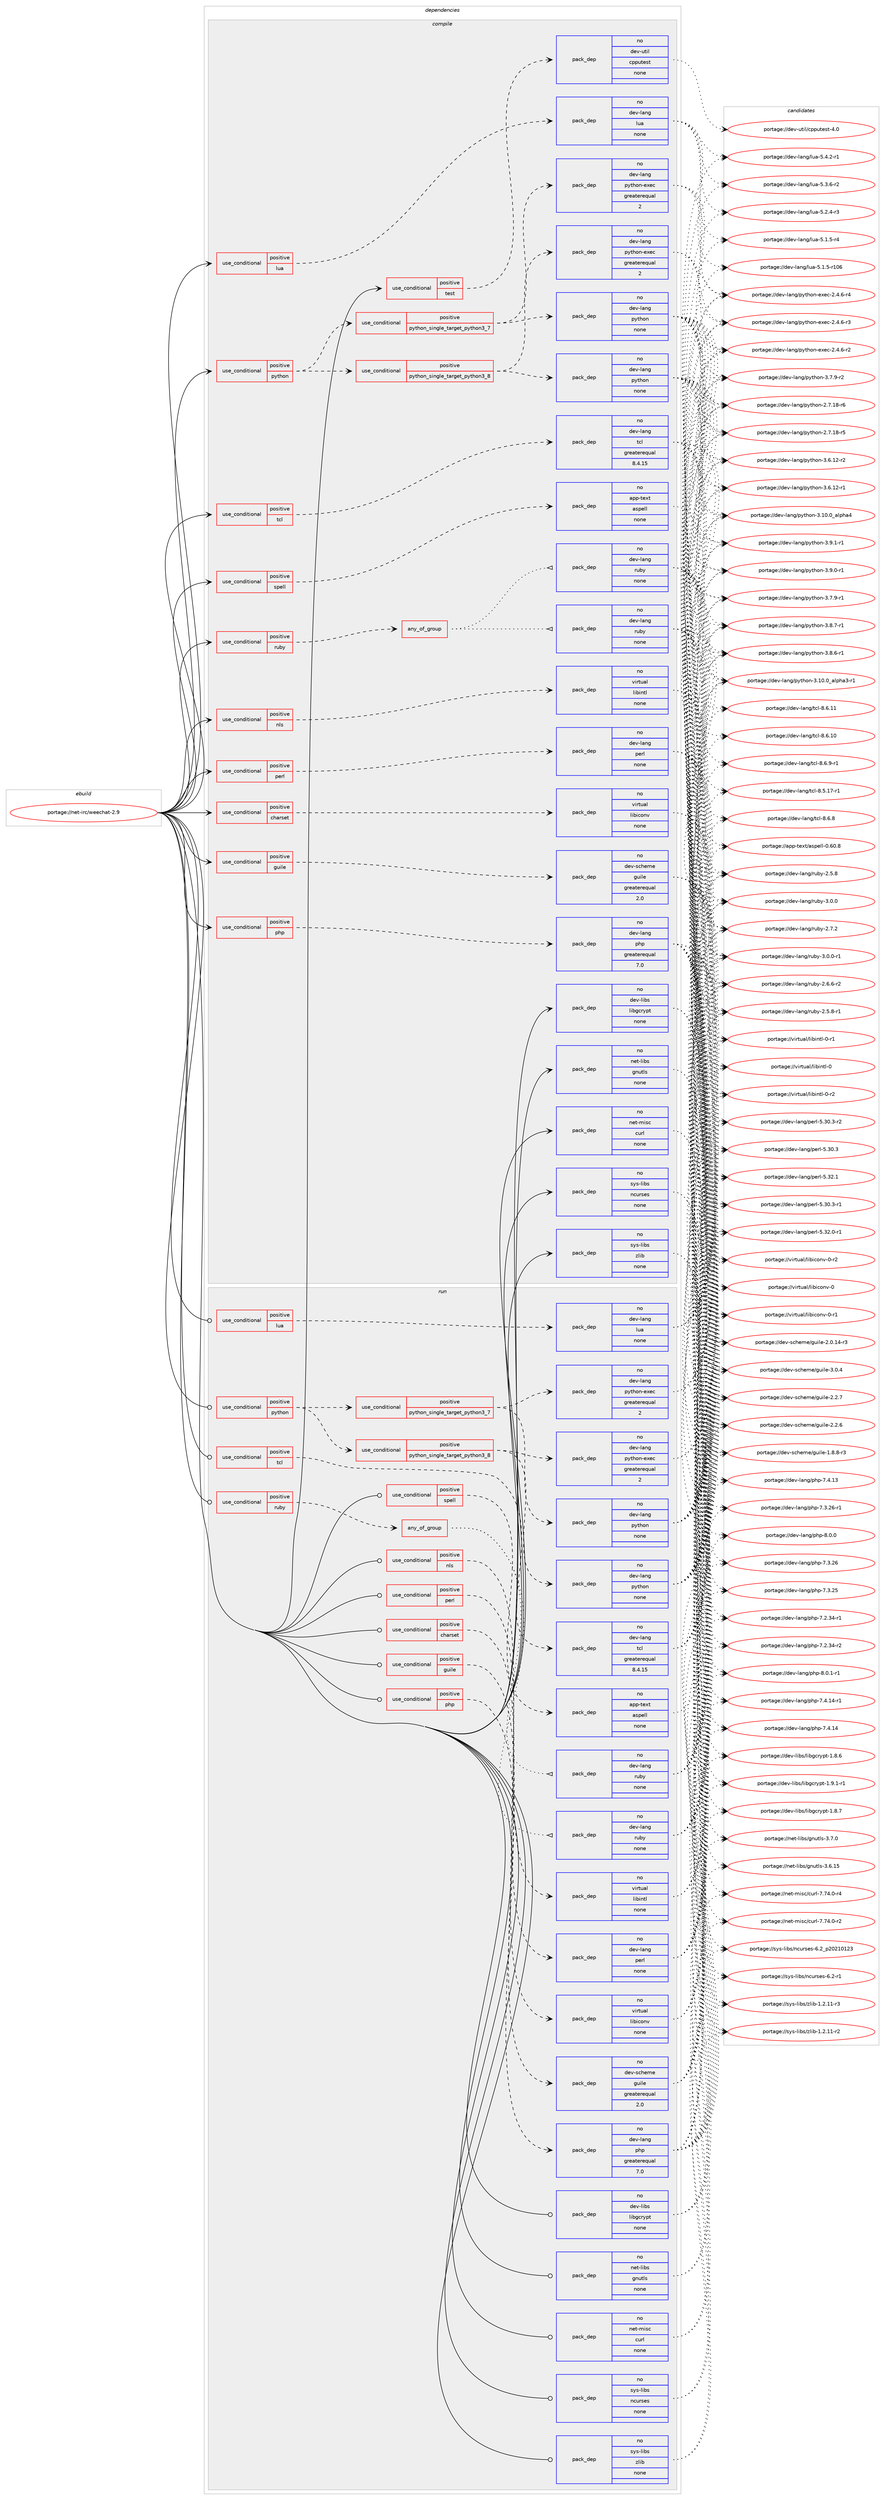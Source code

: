 digraph prolog {

# *************
# Graph options
# *************

newrank=true;
concentrate=true;
compound=true;
graph [rankdir=LR,fontname=Helvetica,fontsize=10,ranksep=1.5];#, ranksep=2.5, nodesep=0.2];
edge  [arrowhead=vee];
node  [fontname=Helvetica,fontsize=10];

# **********
# The ebuild
# **********

subgraph cluster_leftcol {
color=gray;
rank=same;
label=<<i>ebuild</i>>;
id [label="portage://net-irc/weechat-2.9", color=red, width=4, href="../net-irc/weechat-2.9.svg"];
}

# ****************
# The dependencies
# ****************

subgraph cluster_midcol {
color=gray;
label=<<i>dependencies</i>>;
subgraph cluster_compile {
fillcolor="#eeeeee";
style=filled;
label=<<i>compile</i>>;
subgraph cond8474 {
dependency27670 [label=<<TABLE BORDER="0" CELLBORDER="1" CELLSPACING="0" CELLPADDING="4"><TR><TD ROWSPAN="3" CELLPADDING="10">use_conditional</TD></TR><TR><TD>positive</TD></TR><TR><TD>charset</TD></TR></TABLE>>, shape=none, color=red];
subgraph pack18957 {
dependency27671 [label=<<TABLE BORDER="0" CELLBORDER="1" CELLSPACING="0" CELLPADDING="4" WIDTH="220"><TR><TD ROWSPAN="6" CELLPADDING="30">pack_dep</TD></TR><TR><TD WIDTH="110">no</TD></TR><TR><TD>virtual</TD></TR><TR><TD>libiconv</TD></TR><TR><TD>none</TD></TR><TR><TD></TD></TR></TABLE>>, shape=none, color=blue];
}
dependency27670:e -> dependency27671:w [weight=20,style="dashed",arrowhead="vee"];
}
id:e -> dependency27670:w [weight=20,style="solid",arrowhead="vee"];
subgraph cond8475 {
dependency27672 [label=<<TABLE BORDER="0" CELLBORDER="1" CELLSPACING="0" CELLPADDING="4"><TR><TD ROWSPAN="3" CELLPADDING="10">use_conditional</TD></TR><TR><TD>positive</TD></TR><TR><TD>guile</TD></TR></TABLE>>, shape=none, color=red];
subgraph pack18958 {
dependency27673 [label=<<TABLE BORDER="0" CELLBORDER="1" CELLSPACING="0" CELLPADDING="4" WIDTH="220"><TR><TD ROWSPAN="6" CELLPADDING="30">pack_dep</TD></TR><TR><TD WIDTH="110">no</TD></TR><TR><TD>dev-scheme</TD></TR><TR><TD>guile</TD></TR><TR><TD>greaterequal</TD></TR><TR><TD>2.0</TD></TR></TABLE>>, shape=none, color=blue];
}
dependency27672:e -> dependency27673:w [weight=20,style="dashed",arrowhead="vee"];
}
id:e -> dependency27672:w [weight=20,style="solid",arrowhead="vee"];
subgraph cond8476 {
dependency27674 [label=<<TABLE BORDER="0" CELLBORDER="1" CELLSPACING="0" CELLPADDING="4"><TR><TD ROWSPAN="3" CELLPADDING="10">use_conditional</TD></TR><TR><TD>positive</TD></TR><TR><TD>lua</TD></TR></TABLE>>, shape=none, color=red];
subgraph pack18959 {
dependency27675 [label=<<TABLE BORDER="0" CELLBORDER="1" CELLSPACING="0" CELLPADDING="4" WIDTH="220"><TR><TD ROWSPAN="6" CELLPADDING="30">pack_dep</TD></TR><TR><TD WIDTH="110">no</TD></TR><TR><TD>dev-lang</TD></TR><TR><TD>lua</TD></TR><TR><TD>none</TD></TR><TR><TD></TD></TR></TABLE>>, shape=none, color=blue];
}
dependency27674:e -> dependency27675:w [weight=20,style="dashed",arrowhead="vee"];
}
id:e -> dependency27674:w [weight=20,style="solid",arrowhead="vee"];
subgraph cond8477 {
dependency27676 [label=<<TABLE BORDER="0" CELLBORDER="1" CELLSPACING="0" CELLPADDING="4"><TR><TD ROWSPAN="3" CELLPADDING="10">use_conditional</TD></TR><TR><TD>positive</TD></TR><TR><TD>nls</TD></TR></TABLE>>, shape=none, color=red];
subgraph pack18960 {
dependency27677 [label=<<TABLE BORDER="0" CELLBORDER="1" CELLSPACING="0" CELLPADDING="4" WIDTH="220"><TR><TD ROWSPAN="6" CELLPADDING="30">pack_dep</TD></TR><TR><TD WIDTH="110">no</TD></TR><TR><TD>virtual</TD></TR><TR><TD>libintl</TD></TR><TR><TD>none</TD></TR><TR><TD></TD></TR></TABLE>>, shape=none, color=blue];
}
dependency27676:e -> dependency27677:w [weight=20,style="dashed",arrowhead="vee"];
}
id:e -> dependency27676:w [weight=20,style="solid",arrowhead="vee"];
subgraph cond8478 {
dependency27678 [label=<<TABLE BORDER="0" CELLBORDER="1" CELLSPACING="0" CELLPADDING="4"><TR><TD ROWSPAN="3" CELLPADDING="10">use_conditional</TD></TR><TR><TD>positive</TD></TR><TR><TD>perl</TD></TR></TABLE>>, shape=none, color=red];
subgraph pack18961 {
dependency27679 [label=<<TABLE BORDER="0" CELLBORDER="1" CELLSPACING="0" CELLPADDING="4" WIDTH="220"><TR><TD ROWSPAN="6" CELLPADDING="30">pack_dep</TD></TR><TR><TD WIDTH="110">no</TD></TR><TR><TD>dev-lang</TD></TR><TR><TD>perl</TD></TR><TR><TD>none</TD></TR><TR><TD></TD></TR></TABLE>>, shape=none, color=blue];
}
dependency27678:e -> dependency27679:w [weight=20,style="dashed",arrowhead="vee"];
}
id:e -> dependency27678:w [weight=20,style="solid",arrowhead="vee"];
subgraph cond8479 {
dependency27680 [label=<<TABLE BORDER="0" CELLBORDER="1" CELLSPACING="0" CELLPADDING="4"><TR><TD ROWSPAN="3" CELLPADDING="10">use_conditional</TD></TR><TR><TD>positive</TD></TR><TR><TD>php</TD></TR></TABLE>>, shape=none, color=red];
subgraph pack18962 {
dependency27681 [label=<<TABLE BORDER="0" CELLBORDER="1" CELLSPACING="0" CELLPADDING="4" WIDTH="220"><TR><TD ROWSPAN="6" CELLPADDING="30">pack_dep</TD></TR><TR><TD WIDTH="110">no</TD></TR><TR><TD>dev-lang</TD></TR><TR><TD>php</TD></TR><TR><TD>greaterequal</TD></TR><TR><TD>7.0</TD></TR></TABLE>>, shape=none, color=blue];
}
dependency27680:e -> dependency27681:w [weight=20,style="dashed",arrowhead="vee"];
}
id:e -> dependency27680:w [weight=20,style="solid",arrowhead="vee"];
subgraph cond8480 {
dependency27682 [label=<<TABLE BORDER="0" CELLBORDER="1" CELLSPACING="0" CELLPADDING="4"><TR><TD ROWSPAN="3" CELLPADDING="10">use_conditional</TD></TR><TR><TD>positive</TD></TR><TR><TD>python</TD></TR></TABLE>>, shape=none, color=red];
subgraph cond8481 {
dependency27683 [label=<<TABLE BORDER="0" CELLBORDER="1" CELLSPACING="0" CELLPADDING="4"><TR><TD ROWSPAN="3" CELLPADDING="10">use_conditional</TD></TR><TR><TD>positive</TD></TR><TR><TD>python_single_target_python3_7</TD></TR></TABLE>>, shape=none, color=red];
subgraph pack18963 {
dependency27684 [label=<<TABLE BORDER="0" CELLBORDER="1" CELLSPACING="0" CELLPADDING="4" WIDTH="220"><TR><TD ROWSPAN="6" CELLPADDING="30">pack_dep</TD></TR><TR><TD WIDTH="110">no</TD></TR><TR><TD>dev-lang</TD></TR><TR><TD>python</TD></TR><TR><TD>none</TD></TR><TR><TD></TD></TR></TABLE>>, shape=none, color=blue];
}
dependency27683:e -> dependency27684:w [weight=20,style="dashed",arrowhead="vee"];
subgraph pack18964 {
dependency27685 [label=<<TABLE BORDER="0" CELLBORDER="1" CELLSPACING="0" CELLPADDING="4" WIDTH="220"><TR><TD ROWSPAN="6" CELLPADDING="30">pack_dep</TD></TR><TR><TD WIDTH="110">no</TD></TR><TR><TD>dev-lang</TD></TR><TR><TD>python-exec</TD></TR><TR><TD>greaterequal</TD></TR><TR><TD>2</TD></TR></TABLE>>, shape=none, color=blue];
}
dependency27683:e -> dependency27685:w [weight=20,style="dashed",arrowhead="vee"];
}
dependency27682:e -> dependency27683:w [weight=20,style="dashed",arrowhead="vee"];
subgraph cond8482 {
dependency27686 [label=<<TABLE BORDER="0" CELLBORDER="1" CELLSPACING="0" CELLPADDING="4"><TR><TD ROWSPAN="3" CELLPADDING="10">use_conditional</TD></TR><TR><TD>positive</TD></TR><TR><TD>python_single_target_python3_8</TD></TR></TABLE>>, shape=none, color=red];
subgraph pack18965 {
dependency27687 [label=<<TABLE BORDER="0" CELLBORDER="1" CELLSPACING="0" CELLPADDING="4" WIDTH="220"><TR><TD ROWSPAN="6" CELLPADDING="30">pack_dep</TD></TR><TR><TD WIDTH="110">no</TD></TR><TR><TD>dev-lang</TD></TR><TR><TD>python</TD></TR><TR><TD>none</TD></TR><TR><TD></TD></TR></TABLE>>, shape=none, color=blue];
}
dependency27686:e -> dependency27687:w [weight=20,style="dashed",arrowhead="vee"];
subgraph pack18966 {
dependency27688 [label=<<TABLE BORDER="0" CELLBORDER="1" CELLSPACING="0" CELLPADDING="4" WIDTH="220"><TR><TD ROWSPAN="6" CELLPADDING="30">pack_dep</TD></TR><TR><TD WIDTH="110">no</TD></TR><TR><TD>dev-lang</TD></TR><TR><TD>python-exec</TD></TR><TR><TD>greaterequal</TD></TR><TR><TD>2</TD></TR></TABLE>>, shape=none, color=blue];
}
dependency27686:e -> dependency27688:w [weight=20,style="dashed",arrowhead="vee"];
}
dependency27682:e -> dependency27686:w [weight=20,style="dashed",arrowhead="vee"];
}
id:e -> dependency27682:w [weight=20,style="solid",arrowhead="vee"];
subgraph cond8483 {
dependency27689 [label=<<TABLE BORDER="0" CELLBORDER="1" CELLSPACING="0" CELLPADDING="4"><TR><TD ROWSPAN="3" CELLPADDING="10">use_conditional</TD></TR><TR><TD>positive</TD></TR><TR><TD>ruby</TD></TR></TABLE>>, shape=none, color=red];
subgraph any198 {
dependency27690 [label=<<TABLE BORDER="0" CELLBORDER="1" CELLSPACING="0" CELLPADDING="4"><TR><TD CELLPADDING="10">any_of_group</TD></TR></TABLE>>, shape=none, color=red];subgraph pack18967 {
dependency27691 [label=<<TABLE BORDER="0" CELLBORDER="1" CELLSPACING="0" CELLPADDING="4" WIDTH="220"><TR><TD ROWSPAN="6" CELLPADDING="30">pack_dep</TD></TR><TR><TD WIDTH="110">no</TD></TR><TR><TD>dev-lang</TD></TR><TR><TD>ruby</TD></TR><TR><TD>none</TD></TR><TR><TD></TD></TR></TABLE>>, shape=none, color=blue];
}
dependency27690:e -> dependency27691:w [weight=20,style="dotted",arrowhead="oinv"];
subgraph pack18968 {
dependency27692 [label=<<TABLE BORDER="0" CELLBORDER="1" CELLSPACING="0" CELLPADDING="4" WIDTH="220"><TR><TD ROWSPAN="6" CELLPADDING="30">pack_dep</TD></TR><TR><TD WIDTH="110">no</TD></TR><TR><TD>dev-lang</TD></TR><TR><TD>ruby</TD></TR><TR><TD>none</TD></TR><TR><TD></TD></TR></TABLE>>, shape=none, color=blue];
}
dependency27690:e -> dependency27692:w [weight=20,style="dotted",arrowhead="oinv"];
}
dependency27689:e -> dependency27690:w [weight=20,style="dashed",arrowhead="vee"];
}
id:e -> dependency27689:w [weight=20,style="solid",arrowhead="vee"];
subgraph cond8484 {
dependency27693 [label=<<TABLE BORDER="0" CELLBORDER="1" CELLSPACING="0" CELLPADDING="4"><TR><TD ROWSPAN="3" CELLPADDING="10">use_conditional</TD></TR><TR><TD>positive</TD></TR><TR><TD>spell</TD></TR></TABLE>>, shape=none, color=red];
subgraph pack18969 {
dependency27694 [label=<<TABLE BORDER="0" CELLBORDER="1" CELLSPACING="0" CELLPADDING="4" WIDTH="220"><TR><TD ROWSPAN="6" CELLPADDING="30">pack_dep</TD></TR><TR><TD WIDTH="110">no</TD></TR><TR><TD>app-text</TD></TR><TR><TD>aspell</TD></TR><TR><TD>none</TD></TR><TR><TD></TD></TR></TABLE>>, shape=none, color=blue];
}
dependency27693:e -> dependency27694:w [weight=20,style="dashed",arrowhead="vee"];
}
id:e -> dependency27693:w [weight=20,style="solid",arrowhead="vee"];
subgraph cond8485 {
dependency27695 [label=<<TABLE BORDER="0" CELLBORDER="1" CELLSPACING="0" CELLPADDING="4"><TR><TD ROWSPAN="3" CELLPADDING="10">use_conditional</TD></TR><TR><TD>positive</TD></TR><TR><TD>tcl</TD></TR></TABLE>>, shape=none, color=red];
subgraph pack18970 {
dependency27696 [label=<<TABLE BORDER="0" CELLBORDER="1" CELLSPACING="0" CELLPADDING="4" WIDTH="220"><TR><TD ROWSPAN="6" CELLPADDING="30">pack_dep</TD></TR><TR><TD WIDTH="110">no</TD></TR><TR><TD>dev-lang</TD></TR><TR><TD>tcl</TD></TR><TR><TD>greaterequal</TD></TR><TR><TD>8.4.15</TD></TR></TABLE>>, shape=none, color=blue];
}
dependency27695:e -> dependency27696:w [weight=20,style="dashed",arrowhead="vee"];
}
id:e -> dependency27695:w [weight=20,style="solid",arrowhead="vee"];
subgraph cond8486 {
dependency27697 [label=<<TABLE BORDER="0" CELLBORDER="1" CELLSPACING="0" CELLPADDING="4"><TR><TD ROWSPAN="3" CELLPADDING="10">use_conditional</TD></TR><TR><TD>positive</TD></TR><TR><TD>test</TD></TR></TABLE>>, shape=none, color=red];
subgraph pack18971 {
dependency27698 [label=<<TABLE BORDER="0" CELLBORDER="1" CELLSPACING="0" CELLPADDING="4" WIDTH="220"><TR><TD ROWSPAN="6" CELLPADDING="30">pack_dep</TD></TR><TR><TD WIDTH="110">no</TD></TR><TR><TD>dev-util</TD></TR><TR><TD>cpputest</TD></TR><TR><TD>none</TD></TR><TR><TD></TD></TR></TABLE>>, shape=none, color=blue];
}
dependency27697:e -> dependency27698:w [weight=20,style="dashed",arrowhead="vee"];
}
id:e -> dependency27697:w [weight=20,style="solid",arrowhead="vee"];
subgraph pack18972 {
dependency27699 [label=<<TABLE BORDER="0" CELLBORDER="1" CELLSPACING="0" CELLPADDING="4" WIDTH="220"><TR><TD ROWSPAN="6" CELLPADDING="30">pack_dep</TD></TR><TR><TD WIDTH="110">no</TD></TR><TR><TD>dev-libs</TD></TR><TR><TD>libgcrypt</TD></TR><TR><TD>none</TD></TR><TR><TD></TD></TR></TABLE>>, shape=none, color=blue];
}
id:e -> dependency27699:w [weight=20,style="solid",arrowhead="vee"];
subgraph pack18973 {
dependency27700 [label=<<TABLE BORDER="0" CELLBORDER="1" CELLSPACING="0" CELLPADDING="4" WIDTH="220"><TR><TD ROWSPAN="6" CELLPADDING="30">pack_dep</TD></TR><TR><TD WIDTH="110">no</TD></TR><TR><TD>net-libs</TD></TR><TR><TD>gnutls</TD></TR><TR><TD>none</TD></TR><TR><TD></TD></TR></TABLE>>, shape=none, color=blue];
}
id:e -> dependency27700:w [weight=20,style="solid",arrowhead="vee"];
subgraph pack18974 {
dependency27701 [label=<<TABLE BORDER="0" CELLBORDER="1" CELLSPACING="0" CELLPADDING="4" WIDTH="220"><TR><TD ROWSPAN="6" CELLPADDING="30">pack_dep</TD></TR><TR><TD WIDTH="110">no</TD></TR><TR><TD>net-misc</TD></TR><TR><TD>curl</TD></TR><TR><TD>none</TD></TR><TR><TD></TD></TR></TABLE>>, shape=none, color=blue];
}
id:e -> dependency27701:w [weight=20,style="solid",arrowhead="vee"];
subgraph pack18975 {
dependency27702 [label=<<TABLE BORDER="0" CELLBORDER="1" CELLSPACING="0" CELLPADDING="4" WIDTH="220"><TR><TD ROWSPAN="6" CELLPADDING="30">pack_dep</TD></TR><TR><TD WIDTH="110">no</TD></TR><TR><TD>sys-libs</TD></TR><TR><TD>ncurses</TD></TR><TR><TD>none</TD></TR><TR><TD></TD></TR></TABLE>>, shape=none, color=blue];
}
id:e -> dependency27702:w [weight=20,style="solid",arrowhead="vee"];
subgraph pack18976 {
dependency27703 [label=<<TABLE BORDER="0" CELLBORDER="1" CELLSPACING="0" CELLPADDING="4" WIDTH="220"><TR><TD ROWSPAN="6" CELLPADDING="30">pack_dep</TD></TR><TR><TD WIDTH="110">no</TD></TR><TR><TD>sys-libs</TD></TR><TR><TD>zlib</TD></TR><TR><TD>none</TD></TR><TR><TD></TD></TR></TABLE>>, shape=none, color=blue];
}
id:e -> dependency27703:w [weight=20,style="solid",arrowhead="vee"];
}
subgraph cluster_compileandrun {
fillcolor="#eeeeee";
style=filled;
label=<<i>compile and run</i>>;
}
subgraph cluster_run {
fillcolor="#eeeeee";
style=filled;
label=<<i>run</i>>;
subgraph cond8487 {
dependency27704 [label=<<TABLE BORDER="0" CELLBORDER="1" CELLSPACING="0" CELLPADDING="4"><TR><TD ROWSPAN="3" CELLPADDING="10">use_conditional</TD></TR><TR><TD>positive</TD></TR><TR><TD>charset</TD></TR></TABLE>>, shape=none, color=red];
subgraph pack18977 {
dependency27705 [label=<<TABLE BORDER="0" CELLBORDER="1" CELLSPACING="0" CELLPADDING="4" WIDTH="220"><TR><TD ROWSPAN="6" CELLPADDING="30">pack_dep</TD></TR><TR><TD WIDTH="110">no</TD></TR><TR><TD>virtual</TD></TR><TR><TD>libiconv</TD></TR><TR><TD>none</TD></TR><TR><TD></TD></TR></TABLE>>, shape=none, color=blue];
}
dependency27704:e -> dependency27705:w [weight=20,style="dashed",arrowhead="vee"];
}
id:e -> dependency27704:w [weight=20,style="solid",arrowhead="odot"];
subgraph cond8488 {
dependency27706 [label=<<TABLE BORDER="0" CELLBORDER="1" CELLSPACING="0" CELLPADDING="4"><TR><TD ROWSPAN="3" CELLPADDING="10">use_conditional</TD></TR><TR><TD>positive</TD></TR><TR><TD>guile</TD></TR></TABLE>>, shape=none, color=red];
subgraph pack18978 {
dependency27707 [label=<<TABLE BORDER="0" CELLBORDER="1" CELLSPACING="0" CELLPADDING="4" WIDTH="220"><TR><TD ROWSPAN="6" CELLPADDING="30">pack_dep</TD></TR><TR><TD WIDTH="110">no</TD></TR><TR><TD>dev-scheme</TD></TR><TR><TD>guile</TD></TR><TR><TD>greaterequal</TD></TR><TR><TD>2.0</TD></TR></TABLE>>, shape=none, color=blue];
}
dependency27706:e -> dependency27707:w [weight=20,style="dashed",arrowhead="vee"];
}
id:e -> dependency27706:w [weight=20,style="solid",arrowhead="odot"];
subgraph cond8489 {
dependency27708 [label=<<TABLE BORDER="0" CELLBORDER="1" CELLSPACING="0" CELLPADDING="4"><TR><TD ROWSPAN="3" CELLPADDING="10">use_conditional</TD></TR><TR><TD>positive</TD></TR><TR><TD>lua</TD></TR></TABLE>>, shape=none, color=red];
subgraph pack18979 {
dependency27709 [label=<<TABLE BORDER="0" CELLBORDER="1" CELLSPACING="0" CELLPADDING="4" WIDTH="220"><TR><TD ROWSPAN="6" CELLPADDING="30">pack_dep</TD></TR><TR><TD WIDTH="110">no</TD></TR><TR><TD>dev-lang</TD></TR><TR><TD>lua</TD></TR><TR><TD>none</TD></TR><TR><TD></TD></TR></TABLE>>, shape=none, color=blue];
}
dependency27708:e -> dependency27709:w [weight=20,style="dashed",arrowhead="vee"];
}
id:e -> dependency27708:w [weight=20,style="solid",arrowhead="odot"];
subgraph cond8490 {
dependency27710 [label=<<TABLE BORDER="0" CELLBORDER="1" CELLSPACING="0" CELLPADDING="4"><TR><TD ROWSPAN="3" CELLPADDING="10">use_conditional</TD></TR><TR><TD>positive</TD></TR><TR><TD>nls</TD></TR></TABLE>>, shape=none, color=red];
subgraph pack18980 {
dependency27711 [label=<<TABLE BORDER="0" CELLBORDER="1" CELLSPACING="0" CELLPADDING="4" WIDTH="220"><TR><TD ROWSPAN="6" CELLPADDING="30">pack_dep</TD></TR><TR><TD WIDTH="110">no</TD></TR><TR><TD>virtual</TD></TR><TR><TD>libintl</TD></TR><TR><TD>none</TD></TR><TR><TD></TD></TR></TABLE>>, shape=none, color=blue];
}
dependency27710:e -> dependency27711:w [weight=20,style="dashed",arrowhead="vee"];
}
id:e -> dependency27710:w [weight=20,style="solid",arrowhead="odot"];
subgraph cond8491 {
dependency27712 [label=<<TABLE BORDER="0" CELLBORDER="1" CELLSPACING="0" CELLPADDING="4"><TR><TD ROWSPAN="3" CELLPADDING="10">use_conditional</TD></TR><TR><TD>positive</TD></TR><TR><TD>perl</TD></TR></TABLE>>, shape=none, color=red];
subgraph pack18981 {
dependency27713 [label=<<TABLE BORDER="0" CELLBORDER="1" CELLSPACING="0" CELLPADDING="4" WIDTH="220"><TR><TD ROWSPAN="6" CELLPADDING="30">pack_dep</TD></TR><TR><TD WIDTH="110">no</TD></TR><TR><TD>dev-lang</TD></TR><TR><TD>perl</TD></TR><TR><TD>none</TD></TR><TR><TD></TD></TR></TABLE>>, shape=none, color=blue];
}
dependency27712:e -> dependency27713:w [weight=20,style="dashed",arrowhead="vee"];
}
id:e -> dependency27712:w [weight=20,style="solid",arrowhead="odot"];
subgraph cond8492 {
dependency27714 [label=<<TABLE BORDER="0" CELLBORDER="1" CELLSPACING="0" CELLPADDING="4"><TR><TD ROWSPAN="3" CELLPADDING="10">use_conditional</TD></TR><TR><TD>positive</TD></TR><TR><TD>php</TD></TR></TABLE>>, shape=none, color=red];
subgraph pack18982 {
dependency27715 [label=<<TABLE BORDER="0" CELLBORDER="1" CELLSPACING="0" CELLPADDING="4" WIDTH="220"><TR><TD ROWSPAN="6" CELLPADDING="30">pack_dep</TD></TR><TR><TD WIDTH="110">no</TD></TR><TR><TD>dev-lang</TD></TR><TR><TD>php</TD></TR><TR><TD>greaterequal</TD></TR><TR><TD>7.0</TD></TR></TABLE>>, shape=none, color=blue];
}
dependency27714:e -> dependency27715:w [weight=20,style="dashed",arrowhead="vee"];
}
id:e -> dependency27714:w [weight=20,style="solid",arrowhead="odot"];
subgraph cond8493 {
dependency27716 [label=<<TABLE BORDER="0" CELLBORDER="1" CELLSPACING="0" CELLPADDING="4"><TR><TD ROWSPAN="3" CELLPADDING="10">use_conditional</TD></TR><TR><TD>positive</TD></TR><TR><TD>python</TD></TR></TABLE>>, shape=none, color=red];
subgraph cond8494 {
dependency27717 [label=<<TABLE BORDER="0" CELLBORDER="1" CELLSPACING="0" CELLPADDING="4"><TR><TD ROWSPAN="3" CELLPADDING="10">use_conditional</TD></TR><TR><TD>positive</TD></TR><TR><TD>python_single_target_python3_7</TD></TR></TABLE>>, shape=none, color=red];
subgraph pack18983 {
dependency27718 [label=<<TABLE BORDER="0" CELLBORDER="1" CELLSPACING="0" CELLPADDING="4" WIDTH="220"><TR><TD ROWSPAN="6" CELLPADDING="30">pack_dep</TD></TR><TR><TD WIDTH="110">no</TD></TR><TR><TD>dev-lang</TD></TR><TR><TD>python</TD></TR><TR><TD>none</TD></TR><TR><TD></TD></TR></TABLE>>, shape=none, color=blue];
}
dependency27717:e -> dependency27718:w [weight=20,style="dashed",arrowhead="vee"];
subgraph pack18984 {
dependency27719 [label=<<TABLE BORDER="0" CELLBORDER="1" CELLSPACING="0" CELLPADDING="4" WIDTH="220"><TR><TD ROWSPAN="6" CELLPADDING="30">pack_dep</TD></TR><TR><TD WIDTH="110">no</TD></TR><TR><TD>dev-lang</TD></TR><TR><TD>python-exec</TD></TR><TR><TD>greaterequal</TD></TR><TR><TD>2</TD></TR></TABLE>>, shape=none, color=blue];
}
dependency27717:e -> dependency27719:w [weight=20,style="dashed",arrowhead="vee"];
}
dependency27716:e -> dependency27717:w [weight=20,style="dashed",arrowhead="vee"];
subgraph cond8495 {
dependency27720 [label=<<TABLE BORDER="0" CELLBORDER="1" CELLSPACING="0" CELLPADDING="4"><TR><TD ROWSPAN="3" CELLPADDING="10">use_conditional</TD></TR><TR><TD>positive</TD></TR><TR><TD>python_single_target_python3_8</TD></TR></TABLE>>, shape=none, color=red];
subgraph pack18985 {
dependency27721 [label=<<TABLE BORDER="0" CELLBORDER="1" CELLSPACING="0" CELLPADDING="4" WIDTH="220"><TR><TD ROWSPAN="6" CELLPADDING="30">pack_dep</TD></TR><TR><TD WIDTH="110">no</TD></TR><TR><TD>dev-lang</TD></TR><TR><TD>python</TD></TR><TR><TD>none</TD></TR><TR><TD></TD></TR></TABLE>>, shape=none, color=blue];
}
dependency27720:e -> dependency27721:w [weight=20,style="dashed",arrowhead="vee"];
subgraph pack18986 {
dependency27722 [label=<<TABLE BORDER="0" CELLBORDER="1" CELLSPACING="0" CELLPADDING="4" WIDTH="220"><TR><TD ROWSPAN="6" CELLPADDING="30">pack_dep</TD></TR><TR><TD WIDTH="110">no</TD></TR><TR><TD>dev-lang</TD></TR><TR><TD>python-exec</TD></TR><TR><TD>greaterequal</TD></TR><TR><TD>2</TD></TR></TABLE>>, shape=none, color=blue];
}
dependency27720:e -> dependency27722:w [weight=20,style="dashed",arrowhead="vee"];
}
dependency27716:e -> dependency27720:w [weight=20,style="dashed",arrowhead="vee"];
}
id:e -> dependency27716:w [weight=20,style="solid",arrowhead="odot"];
subgraph cond8496 {
dependency27723 [label=<<TABLE BORDER="0" CELLBORDER="1" CELLSPACING="0" CELLPADDING="4"><TR><TD ROWSPAN="3" CELLPADDING="10">use_conditional</TD></TR><TR><TD>positive</TD></TR><TR><TD>ruby</TD></TR></TABLE>>, shape=none, color=red];
subgraph any199 {
dependency27724 [label=<<TABLE BORDER="0" CELLBORDER="1" CELLSPACING="0" CELLPADDING="4"><TR><TD CELLPADDING="10">any_of_group</TD></TR></TABLE>>, shape=none, color=red];subgraph pack18987 {
dependency27725 [label=<<TABLE BORDER="0" CELLBORDER="1" CELLSPACING="0" CELLPADDING="4" WIDTH="220"><TR><TD ROWSPAN="6" CELLPADDING="30">pack_dep</TD></TR><TR><TD WIDTH="110">no</TD></TR><TR><TD>dev-lang</TD></TR><TR><TD>ruby</TD></TR><TR><TD>none</TD></TR><TR><TD></TD></TR></TABLE>>, shape=none, color=blue];
}
dependency27724:e -> dependency27725:w [weight=20,style="dotted",arrowhead="oinv"];
subgraph pack18988 {
dependency27726 [label=<<TABLE BORDER="0" CELLBORDER="1" CELLSPACING="0" CELLPADDING="4" WIDTH="220"><TR><TD ROWSPAN="6" CELLPADDING="30">pack_dep</TD></TR><TR><TD WIDTH="110">no</TD></TR><TR><TD>dev-lang</TD></TR><TR><TD>ruby</TD></TR><TR><TD>none</TD></TR><TR><TD></TD></TR></TABLE>>, shape=none, color=blue];
}
dependency27724:e -> dependency27726:w [weight=20,style="dotted",arrowhead="oinv"];
}
dependency27723:e -> dependency27724:w [weight=20,style="dashed",arrowhead="vee"];
}
id:e -> dependency27723:w [weight=20,style="solid",arrowhead="odot"];
subgraph cond8497 {
dependency27727 [label=<<TABLE BORDER="0" CELLBORDER="1" CELLSPACING="0" CELLPADDING="4"><TR><TD ROWSPAN="3" CELLPADDING="10">use_conditional</TD></TR><TR><TD>positive</TD></TR><TR><TD>spell</TD></TR></TABLE>>, shape=none, color=red];
subgraph pack18989 {
dependency27728 [label=<<TABLE BORDER="0" CELLBORDER="1" CELLSPACING="0" CELLPADDING="4" WIDTH="220"><TR><TD ROWSPAN="6" CELLPADDING="30">pack_dep</TD></TR><TR><TD WIDTH="110">no</TD></TR><TR><TD>app-text</TD></TR><TR><TD>aspell</TD></TR><TR><TD>none</TD></TR><TR><TD></TD></TR></TABLE>>, shape=none, color=blue];
}
dependency27727:e -> dependency27728:w [weight=20,style="dashed",arrowhead="vee"];
}
id:e -> dependency27727:w [weight=20,style="solid",arrowhead="odot"];
subgraph cond8498 {
dependency27729 [label=<<TABLE BORDER="0" CELLBORDER="1" CELLSPACING="0" CELLPADDING="4"><TR><TD ROWSPAN="3" CELLPADDING="10">use_conditional</TD></TR><TR><TD>positive</TD></TR><TR><TD>tcl</TD></TR></TABLE>>, shape=none, color=red];
subgraph pack18990 {
dependency27730 [label=<<TABLE BORDER="0" CELLBORDER="1" CELLSPACING="0" CELLPADDING="4" WIDTH="220"><TR><TD ROWSPAN="6" CELLPADDING="30">pack_dep</TD></TR><TR><TD WIDTH="110">no</TD></TR><TR><TD>dev-lang</TD></TR><TR><TD>tcl</TD></TR><TR><TD>greaterequal</TD></TR><TR><TD>8.4.15</TD></TR></TABLE>>, shape=none, color=blue];
}
dependency27729:e -> dependency27730:w [weight=20,style="dashed",arrowhead="vee"];
}
id:e -> dependency27729:w [weight=20,style="solid",arrowhead="odot"];
subgraph pack18991 {
dependency27731 [label=<<TABLE BORDER="0" CELLBORDER="1" CELLSPACING="0" CELLPADDING="4" WIDTH="220"><TR><TD ROWSPAN="6" CELLPADDING="30">pack_dep</TD></TR><TR><TD WIDTH="110">no</TD></TR><TR><TD>dev-libs</TD></TR><TR><TD>libgcrypt</TD></TR><TR><TD>none</TD></TR><TR><TD></TD></TR></TABLE>>, shape=none, color=blue];
}
id:e -> dependency27731:w [weight=20,style="solid",arrowhead="odot"];
subgraph pack18992 {
dependency27732 [label=<<TABLE BORDER="0" CELLBORDER="1" CELLSPACING="0" CELLPADDING="4" WIDTH="220"><TR><TD ROWSPAN="6" CELLPADDING="30">pack_dep</TD></TR><TR><TD WIDTH="110">no</TD></TR><TR><TD>net-libs</TD></TR><TR><TD>gnutls</TD></TR><TR><TD>none</TD></TR><TR><TD></TD></TR></TABLE>>, shape=none, color=blue];
}
id:e -> dependency27732:w [weight=20,style="solid",arrowhead="odot"];
subgraph pack18993 {
dependency27733 [label=<<TABLE BORDER="0" CELLBORDER="1" CELLSPACING="0" CELLPADDING="4" WIDTH="220"><TR><TD ROWSPAN="6" CELLPADDING="30">pack_dep</TD></TR><TR><TD WIDTH="110">no</TD></TR><TR><TD>net-misc</TD></TR><TR><TD>curl</TD></TR><TR><TD>none</TD></TR><TR><TD></TD></TR></TABLE>>, shape=none, color=blue];
}
id:e -> dependency27733:w [weight=20,style="solid",arrowhead="odot"];
subgraph pack18994 {
dependency27734 [label=<<TABLE BORDER="0" CELLBORDER="1" CELLSPACING="0" CELLPADDING="4" WIDTH="220"><TR><TD ROWSPAN="6" CELLPADDING="30">pack_dep</TD></TR><TR><TD WIDTH="110">no</TD></TR><TR><TD>sys-libs</TD></TR><TR><TD>ncurses</TD></TR><TR><TD>none</TD></TR><TR><TD></TD></TR></TABLE>>, shape=none, color=blue];
}
id:e -> dependency27734:w [weight=20,style="solid",arrowhead="odot"];
subgraph pack18995 {
dependency27735 [label=<<TABLE BORDER="0" CELLBORDER="1" CELLSPACING="0" CELLPADDING="4" WIDTH="220"><TR><TD ROWSPAN="6" CELLPADDING="30">pack_dep</TD></TR><TR><TD WIDTH="110">no</TD></TR><TR><TD>sys-libs</TD></TR><TR><TD>zlib</TD></TR><TR><TD>none</TD></TR><TR><TD></TD></TR></TABLE>>, shape=none, color=blue];
}
id:e -> dependency27735:w [weight=20,style="solid",arrowhead="odot"];
}
}

# **************
# The candidates
# **************

subgraph cluster_choices {
rank=same;
color=gray;
label=<<i>candidates</i>>;

subgraph choice18957 {
color=black;
nodesep=1;
choice1181051141161179710847108105981059911111011845484511450 [label="portage://virtual/libiconv-0-r2", color=red, width=4,href="../virtual/libiconv-0-r2.svg"];
choice1181051141161179710847108105981059911111011845484511449 [label="portage://virtual/libiconv-0-r1", color=red, width=4,href="../virtual/libiconv-0-r1.svg"];
choice118105114116117971084710810598105991111101184548 [label="portage://virtual/libiconv-0", color=red, width=4,href="../virtual/libiconv-0.svg"];
dependency27671:e -> choice1181051141161179710847108105981059911111011845484511450:w [style=dotted,weight="100"];
dependency27671:e -> choice1181051141161179710847108105981059911111011845484511449:w [style=dotted,weight="100"];
dependency27671:e -> choice118105114116117971084710810598105991111101184548:w [style=dotted,weight="100"];
}
subgraph choice18958 {
color=black;
nodesep=1;
choice100101118451159910410110910147103117105108101455146484652 [label="portage://dev-scheme/guile-3.0.4", color=red, width=4,href="../dev-scheme/guile-3.0.4.svg"];
choice100101118451159910410110910147103117105108101455046504655 [label="portage://dev-scheme/guile-2.2.7", color=red, width=4,href="../dev-scheme/guile-2.2.7.svg"];
choice100101118451159910410110910147103117105108101455046504654 [label="portage://dev-scheme/guile-2.2.6", color=red, width=4,href="../dev-scheme/guile-2.2.6.svg"];
choice100101118451159910410110910147103117105108101455046484649524511451 [label="portage://dev-scheme/guile-2.0.14-r3", color=red, width=4,href="../dev-scheme/guile-2.0.14-r3.svg"];
choice1001011184511599104101109101471031171051081014549465646564511451 [label="portage://dev-scheme/guile-1.8.8-r3", color=red, width=4,href="../dev-scheme/guile-1.8.8-r3.svg"];
dependency27673:e -> choice100101118451159910410110910147103117105108101455146484652:w [style=dotted,weight="100"];
dependency27673:e -> choice100101118451159910410110910147103117105108101455046504655:w [style=dotted,weight="100"];
dependency27673:e -> choice100101118451159910410110910147103117105108101455046504654:w [style=dotted,weight="100"];
dependency27673:e -> choice100101118451159910410110910147103117105108101455046484649524511451:w [style=dotted,weight="100"];
dependency27673:e -> choice1001011184511599104101109101471031171051081014549465646564511451:w [style=dotted,weight="100"];
}
subgraph choice18959 {
color=black;
nodesep=1;
choice100101118451089711010347108117974553465246504511449 [label="portage://dev-lang/lua-5.4.2-r1", color=red, width=4,href="../dev-lang/lua-5.4.2-r1.svg"];
choice100101118451089711010347108117974553465146544511450 [label="portage://dev-lang/lua-5.3.6-r2", color=red, width=4,href="../dev-lang/lua-5.3.6-r2.svg"];
choice100101118451089711010347108117974553465046524511451 [label="portage://dev-lang/lua-5.2.4-r3", color=red, width=4,href="../dev-lang/lua-5.2.4-r3.svg"];
choice100101118451089711010347108117974553464946534511452 [label="portage://dev-lang/lua-5.1.5-r4", color=red, width=4,href="../dev-lang/lua-5.1.5-r4.svg"];
choice1001011184510897110103471081179745534649465345114494854 [label="portage://dev-lang/lua-5.1.5-r106", color=red, width=4,href="../dev-lang/lua-5.1.5-r106.svg"];
dependency27675:e -> choice100101118451089711010347108117974553465246504511449:w [style=dotted,weight="100"];
dependency27675:e -> choice100101118451089711010347108117974553465146544511450:w [style=dotted,weight="100"];
dependency27675:e -> choice100101118451089711010347108117974553465046524511451:w [style=dotted,weight="100"];
dependency27675:e -> choice100101118451089711010347108117974553464946534511452:w [style=dotted,weight="100"];
dependency27675:e -> choice1001011184510897110103471081179745534649465345114494854:w [style=dotted,weight="100"];
}
subgraph choice18960 {
color=black;
nodesep=1;
choice11810511411611797108471081059810511011610845484511450 [label="portage://virtual/libintl-0-r2", color=red, width=4,href="../virtual/libintl-0-r2.svg"];
choice11810511411611797108471081059810511011610845484511449 [label="portage://virtual/libintl-0-r1", color=red, width=4,href="../virtual/libintl-0-r1.svg"];
choice1181051141161179710847108105981051101161084548 [label="portage://virtual/libintl-0", color=red, width=4,href="../virtual/libintl-0.svg"];
dependency27677:e -> choice11810511411611797108471081059810511011610845484511450:w [style=dotted,weight="100"];
dependency27677:e -> choice11810511411611797108471081059810511011610845484511449:w [style=dotted,weight="100"];
dependency27677:e -> choice1181051141161179710847108105981051101161084548:w [style=dotted,weight="100"];
}
subgraph choice18961 {
color=black;
nodesep=1;
choice10010111845108971101034711210111410845534651504649 [label="portage://dev-lang/perl-5.32.1", color=red, width=4,href="../dev-lang/perl-5.32.1.svg"];
choice100101118451089711010347112101114108455346515046484511449 [label="portage://dev-lang/perl-5.32.0-r1", color=red, width=4,href="../dev-lang/perl-5.32.0-r1.svg"];
choice100101118451089711010347112101114108455346514846514511450 [label="portage://dev-lang/perl-5.30.3-r2", color=red, width=4,href="../dev-lang/perl-5.30.3-r2.svg"];
choice100101118451089711010347112101114108455346514846514511449 [label="portage://dev-lang/perl-5.30.3-r1", color=red, width=4,href="../dev-lang/perl-5.30.3-r1.svg"];
choice10010111845108971101034711210111410845534651484651 [label="portage://dev-lang/perl-5.30.3", color=red, width=4,href="../dev-lang/perl-5.30.3.svg"];
dependency27679:e -> choice10010111845108971101034711210111410845534651504649:w [style=dotted,weight="100"];
dependency27679:e -> choice100101118451089711010347112101114108455346515046484511449:w [style=dotted,weight="100"];
dependency27679:e -> choice100101118451089711010347112101114108455346514846514511450:w [style=dotted,weight="100"];
dependency27679:e -> choice100101118451089711010347112101114108455346514846514511449:w [style=dotted,weight="100"];
dependency27679:e -> choice10010111845108971101034711210111410845534651484651:w [style=dotted,weight="100"];
}
subgraph choice18962 {
color=black;
nodesep=1;
choice1001011184510897110103471121041124556464846494511449 [label="portage://dev-lang/php-8.0.1-r1", color=red, width=4,href="../dev-lang/php-8.0.1-r1.svg"];
choice100101118451089711010347112104112455646484648 [label="portage://dev-lang/php-8.0.0", color=red, width=4,href="../dev-lang/php-8.0.0.svg"];
choice100101118451089711010347112104112455546524649524511449 [label="portage://dev-lang/php-7.4.14-r1", color=red, width=4,href="../dev-lang/php-7.4.14-r1.svg"];
choice10010111845108971101034711210411245554652464952 [label="portage://dev-lang/php-7.4.14", color=red, width=4,href="../dev-lang/php-7.4.14.svg"];
choice10010111845108971101034711210411245554652464951 [label="portage://dev-lang/php-7.4.13", color=red, width=4,href="../dev-lang/php-7.4.13.svg"];
choice100101118451089711010347112104112455546514650544511449 [label="portage://dev-lang/php-7.3.26-r1", color=red, width=4,href="../dev-lang/php-7.3.26-r1.svg"];
choice10010111845108971101034711210411245554651465054 [label="portage://dev-lang/php-7.3.26", color=red, width=4,href="../dev-lang/php-7.3.26.svg"];
choice10010111845108971101034711210411245554651465053 [label="portage://dev-lang/php-7.3.25", color=red, width=4,href="../dev-lang/php-7.3.25.svg"];
choice100101118451089711010347112104112455546504651524511450 [label="portage://dev-lang/php-7.2.34-r2", color=red, width=4,href="../dev-lang/php-7.2.34-r2.svg"];
choice100101118451089711010347112104112455546504651524511449 [label="portage://dev-lang/php-7.2.34-r1", color=red, width=4,href="../dev-lang/php-7.2.34-r1.svg"];
dependency27681:e -> choice1001011184510897110103471121041124556464846494511449:w [style=dotted,weight="100"];
dependency27681:e -> choice100101118451089711010347112104112455646484648:w [style=dotted,weight="100"];
dependency27681:e -> choice100101118451089711010347112104112455546524649524511449:w [style=dotted,weight="100"];
dependency27681:e -> choice10010111845108971101034711210411245554652464952:w [style=dotted,weight="100"];
dependency27681:e -> choice10010111845108971101034711210411245554652464951:w [style=dotted,weight="100"];
dependency27681:e -> choice100101118451089711010347112104112455546514650544511449:w [style=dotted,weight="100"];
dependency27681:e -> choice10010111845108971101034711210411245554651465054:w [style=dotted,weight="100"];
dependency27681:e -> choice10010111845108971101034711210411245554651465053:w [style=dotted,weight="100"];
dependency27681:e -> choice100101118451089711010347112104112455546504651524511450:w [style=dotted,weight="100"];
dependency27681:e -> choice100101118451089711010347112104112455546504651524511449:w [style=dotted,weight="100"];
}
subgraph choice18963 {
color=black;
nodesep=1;
choice1001011184510897110103471121211161041111104551465746494511449 [label="portage://dev-lang/python-3.9.1-r1", color=red, width=4,href="../dev-lang/python-3.9.1-r1.svg"];
choice1001011184510897110103471121211161041111104551465746484511449 [label="portage://dev-lang/python-3.9.0-r1", color=red, width=4,href="../dev-lang/python-3.9.0-r1.svg"];
choice1001011184510897110103471121211161041111104551465646554511449 [label="portage://dev-lang/python-3.8.7-r1", color=red, width=4,href="../dev-lang/python-3.8.7-r1.svg"];
choice1001011184510897110103471121211161041111104551465646544511449 [label="portage://dev-lang/python-3.8.6-r1", color=red, width=4,href="../dev-lang/python-3.8.6-r1.svg"];
choice1001011184510897110103471121211161041111104551465546574511450 [label="portage://dev-lang/python-3.7.9-r2", color=red, width=4,href="../dev-lang/python-3.7.9-r2.svg"];
choice1001011184510897110103471121211161041111104551465546574511449 [label="portage://dev-lang/python-3.7.9-r1", color=red, width=4,href="../dev-lang/python-3.7.9-r1.svg"];
choice100101118451089711010347112121116104111110455146544649504511450 [label="portage://dev-lang/python-3.6.12-r2", color=red, width=4,href="../dev-lang/python-3.6.12-r2.svg"];
choice100101118451089711010347112121116104111110455146544649504511449 [label="portage://dev-lang/python-3.6.12-r1", color=red, width=4,href="../dev-lang/python-3.6.12-r1.svg"];
choice1001011184510897110103471121211161041111104551464948464895971081121049752 [label="portage://dev-lang/python-3.10.0_alpha4", color=red, width=4,href="../dev-lang/python-3.10.0_alpha4.svg"];
choice10010111845108971101034711212111610411111045514649484648959710811210497514511449 [label="portage://dev-lang/python-3.10.0_alpha3-r1", color=red, width=4,href="../dev-lang/python-3.10.0_alpha3-r1.svg"];
choice100101118451089711010347112121116104111110455046554649564511454 [label="portage://dev-lang/python-2.7.18-r6", color=red, width=4,href="../dev-lang/python-2.7.18-r6.svg"];
choice100101118451089711010347112121116104111110455046554649564511453 [label="portage://dev-lang/python-2.7.18-r5", color=red, width=4,href="../dev-lang/python-2.7.18-r5.svg"];
dependency27684:e -> choice1001011184510897110103471121211161041111104551465746494511449:w [style=dotted,weight="100"];
dependency27684:e -> choice1001011184510897110103471121211161041111104551465746484511449:w [style=dotted,weight="100"];
dependency27684:e -> choice1001011184510897110103471121211161041111104551465646554511449:w [style=dotted,weight="100"];
dependency27684:e -> choice1001011184510897110103471121211161041111104551465646544511449:w [style=dotted,weight="100"];
dependency27684:e -> choice1001011184510897110103471121211161041111104551465546574511450:w [style=dotted,weight="100"];
dependency27684:e -> choice1001011184510897110103471121211161041111104551465546574511449:w [style=dotted,weight="100"];
dependency27684:e -> choice100101118451089711010347112121116104111110455146544649504511450:w [style=dotted,weight="100"];
dependency27684:e -> choice100101118451089711010347112121116104111110455146544649504511449:w [style=dotted,weight="100"];
dependency27684:e -> choice1001011184510897110103471121211161041111104551464948464895971081121049752:w [style=dotted,weight="100"];
dependency27684:e -> choice10010111845108971101034711212111610411111045514649484648959710811210497514511449:w [style=dotted,weight="100"];
dependency27684:e -> choice100101118451089711010347112121116104111110455046554649564511454:w [style=dotted,weight="100"];
dependency27684:e -> choice100101118451089711010347112121116104111110455046554649564511453:w [style=dotted,weight="100"];
}
subgraph choice18964 {
color=black;
nodesep=1;
choice10010111845108971101034711212111610411111045101120101994550465246544511452 [label="portage://dev-lang/python-exec-2.4.6-r4", color=red, width=4,href="../dev-lang/python-exec-2.4.6-r4.svg"];
choice10010111845108971101034711212111610411111045101120101994550465246544511451 [label="portage://dev-lang/python-exec-2.4.6-r3", color=red, width=4,href="../dev-lang/python-exec-2.4.6-r3.svg"];
choice10010111845108971101034711212111610411111045101120101994550465246544511450 [label="portage://dev-lang/python-exec-2.4.6-r2", color=red, width=4,href="../dev-lang/python-exec-2.4.6-r2.svg"];
dependency27685:e -> choice10010111845108971101034711212111610411111045101120101994550465246544511452:w [style=dotted,weight="100"];
dependency27685:e -> choice10010111845108971101034711212111610411111045101120101994550465246544511451:w [style=dotted,weight="100"];
dependency27685:e -> choice10010111845108971101034711212111610411111045101120101994550465246544511450:w [style=dotted,weight="100"];
}
subgraph choice18965 {
color=black;
nodesep=1;
choice1001011184510897110103471121211161041111104551465746494511449 [label="portage://dev-lang/python-3.9.1-r1", color=red, width=4,href="../dev-lang/python-3.9.1-r1.svg"];
choice1001011184510897110103471121211161041111104551465746484511449 [label="portage://dev-lang/python-3.9.0-r1", color=red, width=4,href="../dev-lang/python-3.9.0-r1.svg"];
choice1001011184510897110103471121211161041111104551465646554511449 [label="portage://dev-lang/python-3.8.7-r1", color=red, width=4,href="../dev-lang/python-3.8.7-r1.svg"];
choice1001011184510897110103471121211161041111104551465646544511449 [label="portage://dev-lang/python-3.8.6-r1", color=red, width=4,href="../dev-lang/python-3.8.6-r1.svg"];
choice1001011184510897110103471121211161041111104551465546574511450 [label="portage://dev-lang/python-3.7.9-r2", color=red, width=4,href="../dev-lang/python-3.7.9-r2.svg"];
choice1001011184510897110103471121211161041111104551465546574511449 [label="portage://dev-lang/python-3.7.9-r1", color=red, width=4,href="../dev-lang/python-3.7.9-r1.svg"];
choice100101118451089711010347112121116104111110455146544649504511450 [label="portage://dev-lang/python-3.6.12-r2", color=red, width=4,href="../dev-lang/python-3.6.12-r2.svg"];
choice100101118451089711010347112121116104111110455146544649504511449 [label="portage://dev-lang/python-3.6.12-r1", color=red, width=4,href="../dev-lang/python-3.6.12-r1.svg"];
choice1001011184510897110103471121211161041111104551464948464895971081121049752 [label="portage://dev-lang/python-3.10.0_alpha4", color=red, width=4,href="../dev-lang/python-3.10.0_alpha4.svg"];
choice10010111845108971101034711212111610411111045514649484648959710811210497514511449 [label="portage://dev-lang/python-3.10.0_alpha3-r1", color=red, width=4,href="../dev-lang/python-3.10.0_alpha3-r1.svg"];
choice100101118451089711010347112121116104111110455046554649564511454 [label="portage://dev-lang/python-2.7.18-r6", color=red, width=4,href="../dev-lang/python-2.7.18-r6.svg"];
choice100101118451089711010347112121116104111110455046554649564511453 [label="portage://dev-lang/python-2.7.18-r5", color=red, width=4,href="../dev-lang/python-2.7.18-r5.svg"];
dependency27687:e -> choice1001011184510897110103471121211161041111104551465746494511449:w [style=dotted,weight="100"];
dependency27687:e -> choice1001011184510897110103471121211161041111104551465746484511449:w [style=dotted,weight="100"];
dependency27687:e -> choice1001011184510897110103471121211161041111104551465646554511449:w [style=dotted,weight="100"];
dependency27687:e -> choice1001011184510897110103471121211161041111104551465646544511449:w [style=dotted,weight="100"];
dependency27687:e -> choice1001011184510897110103471121211161041111104551465546574511450:w [style=dotted,weight="100"];
dependency27687:e -> choice1001011184510897110103471121211161041111104551465546574511449:w [style=dotted,weight="100"];
dependency27687:e -> choice100101118451089711010347112121116104111110455146544649504511450:w [style=dotted,weight="100"];
dependency27687:e -> choice100101118451089711010347112121116104111110455146544649504511449:w [style=dotted,weight="100"];
dependency27687:e -> choice1001011184510897110103471121211161041111104551464948464895971081121049752:w [style=dotted,weight="100"];
dependency27687:e -> choice10010111845108971101034711212111610411111045514649484648959710811210497514511449:w [style=dotted,weight="100"];
dependency27687:e -> choice100101118451089711010347112121116104111110455046554649564511454:w [style=dotted,weight="100"];
dependency27687:e -> choice100101118451089711010347112121116104111110455046554649564511453:w [style=dotted,weight="100"];
}
subgraph choice18966 {
color=black;
nodesep=1;
choice10010111845108971101034711212111610411111045101120101994550465246544511452 [label="portage://dev-lang/python-exec-2.4.6-r4", color=red, width=4,href="../dev-lang/python-exec-2.4.6-r4.svg"];
choice10010111845108971101034711212111610411111045101120101994550465246544511451 [label="portage://dev-lang/python-exec-2.4.6-r3", color=red, width=4,href="../dev-lang/python-exec-2.4.6-r3.svg"];
choice10010111845108971101034711212111610411111045101120101994550465246544511450 [label="portage://dev-lang/python-exec-2.4.6-r2", color=red, width=4,href="../dev-lang/python-exec-2.4.6-r2.svg"];
dependency27688:e -> choice10010111845108971101034711212111610411111045101120101994550465246544511452:w [style=dotted,weight="100"];
dependency27688:e -> choice10010111845108971101034711212111610411111045101120101994550465246544511451:w [style=dotted,weight="100"];
dependency27688:e -> choice10010111845108971101034711212111610411111045101120101994550465246544511450:w [style=dotted,weight="100"];
}
subgraph choice18967 {
color=black;
nodesep=1;
choice100101118451089711010347114117981214551464846484511449 [label="portage://dev-lang/ruby-3.0.0-r1", color=red, width=4,href="../dev-lang/ruby-3.0.0-r1.svg"];
choice10010111845108971101034711411798121455146484648 [label="portage://dev-lang/ruby-3.0.0", color=red, width=4,href="../dev-lang/ruby-3.0.0.svg"];
choice10010111845108971101034711411798121455046554650 [label="portage://dev-lang/ruby-2.7.2", color=red, width=4,href="../dev-lang/ruby-2.7.2.svg"];
choice100101118451089711010347114117981214550465446544511450 [label="portage://dev-lang/ruby-2.6.6-r2", color=red, width=4,href="../dev-lang/ruby-2.6.6-r2.svg"];
choice100101118451089711010347114117981214550465346564511449 [label="portage://dev-lang/ruby-2.5.8-r1", color=red, width=4,href="../dev-lang/ruby-2.5.8-r1.svg"];
choice10010111845108971101034711411798121455046534656 [label="portage://dev-lang/ruby-2.5.8", color=red, width=4,href="../dev-lang/ruby-2.5.8.svg"];
dependency27691:e -> choice100101118451089711010347114117981214551464846484511449:w [style=dotted,weight="100"];
dependency27691:e -> choice10010111845108971101034711411798121455146484648:w [style=dotted,weight="100"];
dependency27691:e -> choice10010111845108971101034711411798121455046554650:w [style=dotted,weight="100"];
dependency27691:e -> choice100101118451089711010347114117981214550465446544511450:w [style=dotted,weight="100"];
dependency27691:e -> choice100101118451089711010347114117981214550465346564511449:w [style=dotted,weight="100"];
dependency27691:e -> choice10010111845108971101034711411798121455046534656:w [style=dotted,weight="100"];
}
subgraph choice18968 {
color=black;
nodesep=1;
choice100101118451089711010347114117981214551464846484511449 [label="portage://dev-lang/ruby-3.0.0-r1", color=red, width=4,href="../dev-lang/ruby-3.0.0-r1.svg"];
choice10010111845108971101034711411798121455146484648 [label="portage://dev-lang/ruby-3.0.0", color=red, width=4,href="../dev-lang/ruby-3.0.0.svg"];
choice10010111845108971101034711411798121455046554650 [label="portage://dev-lang/ruby-2.7.2", color=red, width=4,href="../dev-lang/ruby-2.7.2.svg"];
choice100101118451089711010347114117981214550465446544511450 [label="portage://dev-lang/ruby-2.6.6-r2", color=red, width=4,href="../dev-lang/ruby-2.6.6-r2.svg"];
choice100101118451089711010347114117981214550465346564511449 [label="portage://dev-lang/ruby-2.5.8-r1", color=red, width=4,href="../dev-lang/ruby-2.5.8-r1.svg"];
choice10010111845108971101034711411798121455046534656 [label="portage://dev-lang/ruby-2.5.8", color=red, width=4,href="../dev-lang/ruby-2.5.8.svg"];
dependency27692:e -> choice100101118451089711010347114117981214551464846484511449:w [style=dotted,weight="100"];
dependency27692:e -> choice10010111845108971101034711411798121455146484648:w [style=dotted,weight="100"];
dependency27692:e -> choice10010111845108971101034711411798121455046554650:w [style=dotted,weight="100"];
dependency27692:e -> choice100101118451089711010347114117981214550465446544511450:w [style=dotted,weight="100"];
dependency27692:e -> choice100101118451089711010347114117981214550465346564511449:w [style=dotted,weight="100"];
dependency27692:e -> choice10010111845108971101034711411798121455046534656:w [style=dotted,weight="100"];
}
subgraph choice18969 {
color=black;
nodesep=1;
choice9711211245116101120116479711511210110810845484654484656 [label="portage://app-text/aspell-0.60.8", color=red, width=4,href="../app-text/aspell-0.60.8.svg"];
dependency27694:e -> choice9711211245116101120116479711511210110810845484654484656:w [style=dotted,weight="100"];
}
subgraph choice18970 {
color=black;
nodesep=1;
choice100101118451089711010347116991084556465446574511449 [label="portage://dev-lang/tcl-8.6.9-r1", color=red, width=4,href="../dev-lang/tcl-8.6.9-r1.svg"];
choice10010111845108971101034711699108455646544656 [label="portage://dev-lang/tcl-8.6.8", color=red, width=4,href="../dev-lang/tcl-8.6.8.svg"];
choice1001011184510897110103471169910845564654464949 [label="portage://dev-lang/tcl-8.6.11", color=red, width=4,href="../dev-lang/tcl-8.6.11.svg"];
choice1001011184510897110103471169910845564654464948 [label="portage://dev-lang/tcl-8.6.10", color=red, width=4,href="../dev-lang/tcl-8.6.10.svg"];
choice10010111845108971101034711699108455646534649554511449 [label="portage://dev-lang/tcl-8.5.17-r1", color=red, width=4,href="../dev-lang/tcl-8.5.17-r1.svg"];
dependency27696:e -> choice100101118451089711010347116991084556465446574511449:w [style=dotted,weight="100"];
dependency27696:e -> choice10010111845108971101034711699108455646544656:w [style=dotted,weight="100"];
dependency27696:e -> choice1001011184510897110103471169910845564654464949:w [style=dotted,weight="100"];
dependency27696:e -> choice1001011184510897110103471169910845564654464948:w [style=dotted,weight="100"];
dependency27696:e -> choice10010111845108971101034711699108455646534649554511449:w [style=dotted,weight="100"];
}
subgraph choice18971 {
color=black;
nodesep=1;
choice10010111845117116105108479911211211711610111511645524648 [label="portage://dev-util/cpputest-4.0", color=red, width=4,href="../dev-util/cpputest-4.0.svg"];
dependency27698:e -> choice10010111845117116105108479911211211711610111511645524648:w [style=dotted,weight="100"];
}
subgraph choice18972 {
color=black;
nodesep=1;
choice10010111845108105981154710810598103991141211121164549465746494511449 [label="portage://dev-libs/libgcrypt-1.9.1-r1", color=red, width=4,href="../dev-libs/libgcrypt-1.9.1-r1.svg"];
choice1001011184510810598115471081059810399114121112116454946564655 [label="portage://dev-libs/libgcrypt-1.8.7", color=red, width=4,href="../dev-libs/libgcrypt-1.8.7.svg"];
choice1001011184510810598115471081059810399114121112116454946564654 [label="portage://dev-libs/libgcrypt-1.8.6", color=red, width=4,href="../dev-libs/libgcrypt-1.8.6.svg"];
dependency27699:e -> choice10010111845108105981154710810598103991141211121164549465746494511449:w [style=dotted,weight="100"];
dependency27699:e -> choice1001011184510810598115471081059810399114121112116454946564655:w [style=dotted,weight="100"];
dependency27699:e -> choice1001011184510810598115471081059810399114121112116454946564654:w [style=dotted,weight="100"];
}
subgraph choice18973 {
color=black;
nodesep=1;
choice110101116451081059811547103110117116108115455146554648 [label="portage://net-libs/gnutls-3.7.0", color=red, width=4,href="../net-libs/gnutls-3.7.0.svg"];
choice11010111645108105981154710311011711610811545514654464953 [label="portage://net-libs/gnutls-3.6.15", color=red, width=4,href="../net-libs/gnutls-3.6.15.svg"];
dependency27700:e -> choice110101116451081059811547103110117116108115455146554648:w [style=dotted,weight="100"];
dependency27700:e -> choice11010111645108105981154710311011711610811545514654464953:w [style=dotted,weight="100"];
}
subgraph choice18974 {
color=black;
nodesep=1;
choice11010111645109105115994799117114108455546555246484511452 [label="portage://net-misc/curl-7.74.0-r4", color=red, width=4,href="../net-misc/curl-7.74.0-r4.svg"];
choice11010111645109105115994799117114108455546555246484511450 [label="portage://net-misc/curl-7.74.0-r2", color=red, width=4,href="../net-misc/curl-7.74.0-r2.svg"];
dependency27701:e -> choice11010111645109105115994799117114108455546555246484511452:w [style=dotted,weight="100"];
dependency27701:e -> choice11010111645109105115994799117114108455546555246484511450:w [style=dotted,weight="100"];
}
subgraph choice18975 {
color=black;
nodesep=1;
choice1151211154510810598115471109911711411510111545544650951125048504948495051 [label="portage://sys-libs/ncurses-6.2_p20210123", color=red, width=4,href="../sys-libs/ncurses-6.2_p20210123.svg"];
choice11512111545108105981154711099117114115101115455446504511449 [label="portage://sys-libs/ncurses-6.2-r1", color=red, width=4,href="../sys-libs/ncurses-6.2-r1.svg"];
dependency27702:e -> choice1151211154510810598115471109911711411510111545544650951125048504948495051:w [style=dotted,weight="100"];
dependency27702:e -> choice11512111545108105981154711099117114115101115455446504511449:w [style=dotted,weight="100"];
}
subgraph choice18976 {
color=black;
nodesep=1;
choice11512111545108105981154712210810598454946504649494511451 [label="portage://sys-libs/zlib-1.2.11-r3", color=red, width=4,href="../sys-libs/zlib-1.2.11-r3.svg"];
choice11512111545108105981154712210810598454946504649494511450 [label="portage://sys-libs/zlib-1.2.11-r2", color=red, width=4,href="../sys-libs/zlib-1.2.11-r2.svg"];
dependency27703:e -> choice11512111545108105981154712210810598454946504649494511451:w [style=dotted,weight="100"];
dependency27703:e -> choice11512111545108105981154712210810598454946504649494511450:w [style=dotted,weight="100"];
}
subgraph choice18977 {
color=black;
nodesep=1;
choice1181051141161179710847108105981059911111011845484511450 [label="portage://virtual/libiconv-0-r2", color=red, width=4,href="../virtual/libiconv-0-r2.svg"];
choice1181051141161179710847108105981059911111011845484511449 [label="portage://virtual/libiconv-0-r1", color=red, width=4,href="../virtual/libiconv-0-r1.svg"];
choice118105114116117971084710810598105991111101184548 [label="portage://virtual/libiconv-0", color=red, width=4,href="../virtual/libiconv-0.svg"];
dependency27705:e -> choice1181051141161179710847108105981059911111011845484511450:w [style=dotted,weight="100"];
dependency27705:e -> choice1181051141161179710847108105981059911111011845484511449:w [style=dotted,weight="100"];
dependency27705:e -> choice118105114116117971084710810598105991111101184548:w [style=dotted,weight="100"];
}
subgraph choice18978 {
color=black;
nodesep=1;
choice100101118451159910410110910147103117105108101455146484652 [label="portage://dev-scheme/guile-3.0.4", color=red, width=4,href="../dev-scheme/guile-3.0.4.svg"];
choice100101118451159910410110910147103117105108101455046504655 [label="portage://dev-scheme/guile-2.2.7", color=red, width=4,href="../dev-scheme/guile-2.2.7.svg"];
choice100101118451159910410110910147103117105108101455046504654 [label="portage://dev-scheme/guile-2.2.6", color=red, width=4,href="../dev-scheme/guile-2.2.6.svg"];
choice100101118451159910410110910147103117105108101455046484649524511451 [label="portage://dev-scheme/guile-2.0.14-r3", color=red, width=4,href="../dev-scheme/guile-2.0.14-r3.svg"];
choice1001011184511599104101109101471031171051081014549465646564511451 [label="portage://dev-scheme/guile-1.8.8-r3", color=red, width=4,href="../dev-scheme/guile-1.8.8-r3.svg"];
dependency27707:e -> choice100101118451159910410110910147103117105108101455146484652:w [style=dotted,weight="100"];
dependency27707:e -> choice100101118451159910410110910147103117105108101455046504655:w [style=dotted,weight="100"];
dependency27707:e -> choice100101118451159910410110910147103117105108101455046504654:w [style=dotted,weight="100"];
dependency27707:e -> choice100101118451159910410110910147103117105108101455046484649524511451:w [style=dotted,weight="100"];
dependency27707:e -> choice1001011184511599104101109101471031171051081014549465646564511451:w [style=dotted,weight="100"];
}
subgraph choice18979 {
color=black;
nodesep=1;
choice100101118451089711010347108117974553465246504511449 [label="portage://dev-lang/lua-5.4.2-r1", color=red, width=4,href="../dev-lang/lua-5.4.2-r1.svg"];
choice100101118451089711010347108117974553465146544511450 [label="portage://dev-lang/lua-5.3.6-r2", color=red, width=4,href="../dev-lang/lua-5.3.6-r2.svg"];
choice100101118451089711010347108117974553465046524511451 [label="portage://dev-lang/lua-5.2.4-r3", color=red, width=4,href="../dev-lang/lua-5.2.4-r3.svg"];
choice100101118451089711010347108117974553464946534511452 [label="portage://dev-lang/lua-5.1.5-r4", color=red, width=4,href="../dev-lang/lua-5.1.5-r4.svg"];
choice1001011184510897110103471081179745534649465345114494854 [label="portage://dev-lang/lua-5.1.5-r106", color=red, width=4,href="../dev-lang/lua-5.1.5-r106.svg"];
dependency27709:e -> choice100101118451089711010347108117974553465246504511449:w [style=dotted,weight="100"];
dependency27709:e -> choice100101118451089711010347108117974553465146544511450:w [style=dotted,weight="100"];
dependency27709:e -> choice100101118451089711010347108117974553465046524511451:w [style=dotted,weight="100"];
dependency27709:e -> choice100101118451089711010347108117974553464946534511452:w [style=dotted,weight="100"];
dependency27709:e -> choice1001011184510897110103471081179745534649465345114494854:w [style=dotted,weight="100"];
}
subgraph choice18980 {
color=black;
nodesep=1;
choice11810511411611797108471081059810511011610845484511450 [label="portage://virtual/libintl-0-r2", color=red, width=4,href="../virtual/libintl-0-r2.svg"];
choice11810511411611797108471081059810511011610845484511449 [label="portage://virtual/libintl-0-r1", color=red, width=4,href="../virtual/libintl-0-r1.svg"];
choice1181051141161179710847108105981051101161084548 [label="portage://virtual/libintl-0", color=red, width=4,href="../virtual/libintl-0.svg"];
dependency27711:e -> choice11810511411611797108471081059810511011610845484511450:w [style=dotted,weight="100"];
dependency27711:e -> choice11810511411611797108471081059810511011610845484511449:w [style=dotted,weight="100"];
dependency27711:e -> choice1181051141161179710847108105981051101161084548:w [style=dotted,weight="100"];
}
subgraph choice18981 {
color=black;
nodesep=1;
choice10010111845108971101034711210111410845534651504649 [label="portage://dev-lang/perl-5.32.1", color=red, width=4,href="../dev-lang/perl-5.32.1.svg"];
choice100101118451089711010347112101114108455346515046484511449 [label="portage://dev-lang/perl-5.32.0-r1", color=red, width=4,href="../dev-lang/perl-5.32.0-r1.svg"];
choice100101118451089711010347112101114108455346514846514511450 [label="portage://dev-lang/perl-5.30.3-r2", color=red, width=4,href="../dev-lang/perl-5.30.3-r2.svg"];
choice100101118451089711010347112101114108455346514846514511449 [label="portage://dev-lang/perl-5.30.3-r1", color=red, width=4,href="../dev-lang/perl-5.30.3-r1.svg"];
choice10010111845108971101034711210111410845534651484651 [label="portage://dev-lang/perl-5.30.3", color=red, width=4,href="../dev-lang/perl-5.30.3.svg"];
dependency27713:e -> choice10010111845108971101034711210111410845534651504649:w [style=dotted,weight="100"];
dependency27713:e -> choice100101118451089711010347112101114108455346515046484511449:w [style=dotted,weight="100"];
dependency27713:e -> choice100101118451089711010347112101114108455346514846514511450:w [style=dotted,weight="100"];
dependency27713:e -> choice100101118451089711010347112101114108455346514846514511449:w [style=dotted,weight="100"];
dependency27713:e -> choice10010111845108971101034711210111410845534651484651:w [style=dotted,weight="100"];
}
subgraph choice18982 {
color=black;
nodesep=1;
choice1001011184510897110103471121041124556464846494511449 [label="portage://dev-lang/php-8.0.1-r1", color=red, width=4,href="../dev-lang/php-8.0.1-r1.svg"];
choice100101118451089711010347112104112455646484648 [label="portage://dev-lang/php-8.0.0", color=red, width=4,href="../dev-lang/php-8.0.0.svg"];
choice100101118451089711010347112104112455546524649524511449 [label="portage://dev-lang/php-7.4.14-r1", color=red, width=4,href="../dev-lang/php-7.4.14-r1.svg"];
choice10010111845108971101034711210411245554652464952 [label="portage://dev-lang/php-7.4.14", color=red, width=4,href="../dev-lang/php-7.4.14.svg"];
choice10010111845108971101034711210411245554652464951 [label="portage://dev-lang/php-7.4.13", color=red, width=4,href="../dev-lang/php-7.4.13.svg"];
choice100101118451089711010347112104112455546514650544511449 [label="portage://dev-lang/php-7.3.26-r1", color=red, width=4,href="../dev-lang/php-7.3.26-r1.svg"];
choice10010111845108971101034711210411245554651465054 [label="portage://dev-lang/php-7.3.26", color=red, width=4,href="../dev-lang/php-7.3.26.svg"];
choice10010111845108971101034711210411245554651465053 [label="portage://dev-lang/php-7.3.25", color=red, width=4,href="../dev-lang/php-7.3.25.svg"];
choice100101118451089711010347112104112455546504651524511450 [label="portage://dev-lang/php-7.2.34-r2", color=red, width=4,href="../dev-lang/php-7.2.34-r2.svg"];
choice100101118451089711010347112104112455546504651524511449 [label="portage://dev-lang/php-7.2.34-r1", color=red, width=4,href="../dev-lang/php-7.2.34-r1.svg"];
dependency27715:e -> choice1001011184510897110103471121041124556464846494511449:w [style=dotted,weight="100"];
dependency27715:e -> choice100101118451089711010347112104112455646484648:w [style=dotted,weight="100"];
dependency27715:e -> choice100101118451089711010347112104112455546524649524511449:w [style=dotted,weight="100"];
dependency27715:e -> choice10010111845108971101034711210411245554652464952:w [style=dotted,weight="100"];
dependency27715:e -> choice10010111845108971101034711210411245554652464951:w [style=dotted,weight="100"];
dependency27715:e -> choice100101118451089711010347112104112455546514650544511449:w [style=dotted,weight="100"];
dependency27715:e -> choice10010111845108971101034711210411245554651465054:w [style=dotted,weight="100"];
dependency27715:e -> choice10010111845108971101034711210411245554651465053:w [style=dotted,weight="100"];
dependency27715:e -> choice100101118451089711010347112104112455546504651524511450:w [style=dotted,weight="100"];
dependency27715:e -> choice100101118451089711010347112104112455546504651524511449:w [style=dotted,weight="100"];
}
subgraph choice18983 {
color=black;
nodesep=1;
choice1001011184510897110103471121211161041111104551465746494511449 [label="portage://dev-lang/python-3.9.1-r1", color=red, width=4,href="../dev-lang/python-3.9.1-r1.svg"];
choice1001011184510897110103471121211161041111104551465746484511449 [label="portage://dev-lang/python-3.9.0-r1", color=red, width=4,href="../dev-lang/python-3.9.0-r1.svg"];
choice1001011184510897110103471121211161041111104551465646554511449 [label="portage://dev-lang/python-3.8.7-r1", color=red, width=4,href="../dev-lang/python-3.8.7-r1.svg"];
choice1001011184510897110103471121211161041111104551465646544511449 [label="portage://dev-lang/python-3.8.6-r1", color=red, width=4,href="../dev-lang/python-3.8.6-r1.svg"];
choice1001011184510897110103471121211161041111104551465546574511450 [label="portage://dev-lang/python-3.7.9-r2", color=red, width=4,href="../dev-lang/python-3.7.9-r2.svg"];
choice1001011184510897110103471121211161041111104551465546574511449 [label="portage://dev-lang/python-3.7.9-r1", color=red, width=4,href="../dev-lang/python-3.7.9-r1.svg"];
choice100101118451089711010347112121116104111110455146544649504511450 [label="portage://dev-lang/python-3.6.12-r2", color=red, width=4,href="../dev-lang/python-3.6.12-r2.svg"];
choice100101118451089711010347112121116104111110455146544649504511449 [label="portage://dev-lang/python-3.6.12-r1", color=red, width=4,href="../dev-lang/python-3.6.12-r1.svg"];
choice1001011184510897110103471121211161041111104551464948464895971081121049752 [label="portage://dev-lang/python-3.10.0_alpha4", color=red, width=4,href="../dev-lang/python-3.10.0_alpha4.svg"];
choice10010111845108971101034711212111610411111045514649484648959710811210497514511449 [label="portage://dev-lang/python-3.10.0_alpha3-r1", color=red, width=4,href="../dev-lang/python-3.10.0_alpha3-r1.svg"];
choice100101118451089711010347112121116104111110455046554649564511454 [label="portage://dev-lang/python-2.7.18-r6", color=red, width=4,href="../dev-lang/python-2.7.18-r6.svg"];
choice100101118451089711010347112121116104111110455046554649564511453 [label="portage://dev-lang/python-2.7.18-r5", color=red, width=4,href="../dev-lang/python-2.7.18-r5.svg"];
dependency27718:e -> choice1001011184510897110103471121211161041111104551465746494511449:w [style=dotted,weight="100"];
dependency27718:e -> choice1001011184510897110103471121211161041111104551465746484511449:w [style=dotted,weight="100"];
dependency27718:e -> choice1001011184510897110103471121211161041111104551465646554511449:w [style=dotted,weight="100"];
dependency27718:e -> choice1001011184510897110103471121211161041111104551465646544511449:w [style=dotted,weight="100"];
dependency27718:e -> choice1001011184510897110103471121211161041111104551465546574511450:w [style=dotted,weight="100"];
dependency27718:e -> choice1001011184510897110103471121211161041111104551465546574511449:w [style=dotted,weight="100"];
dependency27718:e -> choice100101118451089711010347112121116104111110455146544649504511450:w [style=dotted,weight="100"];
dependency27718:e -> choice100101118451089711010347112121116104111110455146544649504511449:w [style=dotted,weight="100"];
dependency27718:e -> choice1001011184510897110103471121211161041111104551464948464895971081121049752:w [style=dotted,weight="100"];
dependency27718:e -> choice10010111845108971101034711212111610411111045514649484648959710811210497514511449:w [style=dotted,weight="100"];
dependency27718:e -> choice100101118451089711010347112121116104111110455046554649564511454:w [style=dotted,weight="100"];
dependency27718:e -> choice100101118451089711010347112121116104111110455046554649564511453:w [style=dotted,weight="100"];
}
subgraph choice18984 {
color=black;
nodesep=1;
choice10010111845108971101034711212111610411111045101120101994550465246544511452 [label="portage://dev-lang/python-exec-2.4.6-r4", color=red, width=4,href="../dev-lang/python-exec-2.4.6-r4.svg"];
choice10010111845108971101034711212111610411111045101120101994550465246544511451 [label="portage://dev-lang/python-exec-2.4.6-r3", color=red, width=4,href="../dev-lang/python-exec-2.4.6-r3.svg"];
choice10010111845108971101034711212111610411111045101120101994550465246544511450 [label="portage://dev-lang/python-exec-2.4.6-r2", color=red, width=4,href="../dev-lang/python-exec-2.4.6-r2.svg"];
dependency27719:e -> choice10010111845108971101034711212111610411111045101120101994550465246544511452:w [style=dotted,weight="100"];
dependency27719:e -> choice10010111845108971101034711212111610411111045101120101994550465246544511451:w [style=dotted,weight="100"];
dependency27719:e -> choice10010111845108971101034711212111610411111045101120101994550465246544511450:w [style=dotted,weight="100"];
}
subgraph choice18985 {
color=black;
nodesep=1;
choice1001011184510897110103471121211161041111104551465746494511449 [label="portage://dev-lang/python-3.9.1-r1", color=red, width=4,href="../dev-lang/python-3.9.1-r1.svg"];
choice1001011184510897110103471121211161041111104551465746484511449 [label="portage://dev-lang/python-3.9.0-r1", color=red, width=4,href="../dev-lang/python-3.9.0-r1.svg"];
choice1001011184510897110103471121211161041111104551465646554511449 [label="portage://dev-lang/python-3.8.7-r1", color=red, width=4,href="../dev-lang/python-3.8.7-r1.svg"];
choice1001011184510897110103471121211161041111104551465646544511449 [label="portage://dev-lang/python-3.8.6-r1", color=red, width=4,href="../dev-lang/python-3.8.6-r1.svg"];
choice1001011184510897110103471121211161041111104551465546574511450 [label="portage://dev-lang/python-3.7.9-r2", color=red, width=4,href="../dev-lang/python-3.7.9-r2.svg"];
choice1001011184510897110103471121211161041111104551465546574511449 [label="portage://dev-lang/python-3.7.9-r1", color=red, width=4,href="../dev-lang/python-3.7.9-r1.svg"];
choice100101118451089711010347112121116104111110455146544649504511450 [label="portage://dev-lang/python-3.6.12-r2", color=red, width=4,href="../dev-lang/python-3.6.12-r2.svg"];
choice100101118451089711010347112121116104111110455146544649504511449 [label="portage://dev-lang/python-3.6.12-r1", color=red, width=4,href="../dev-lang/python-3.6.12-r1.svg"];
choice1001011184510897110103471121211161041111104551464948464895971081121049752 [label="portage://dev-lang/python-3.10.0_alpha4", color=red, width=4,href="../dev-lang/python-3.10.0_alpha4.svg"];
choice10010111845108971101034711212111610411111045514649484648959710811210497514511449 [label="portage://dev-lang/python-3.10.0_alpha3-r1", color=red, width=4,href="../dev-lang/python-3.10.0_alpha3-r1.svg"];
choice100101118451089711010347112121116104111110455046554649564511454 [label="portage://dev-lang/python-2.7.18-r6", color=red, width=4,href="../dev-lang/python-2.7.18-r6.svg"];
choice100101118451089711010347112121116104111110455046554649564511453 [label="portage://dev-lang/python-2.7.18-r5", color=red, width=4,href="../dev-lang/python-2.7.18-r5.svg"];
dependency27721:e -> choice1001011184510897110103471121211161041111104551465746494511449:w [style=dotted,weight="100"];
dependency27721:e -> choice1001011184510897110103471121211161041111104551465746484511449:w [style=dotted,weight="100"];
dependency27721:e -> choice1001011184510897110103471121211161041111104551465646554511449:w [style=dotted,weight="100"];
dependency27721:e -> choice1001011184510897110103471121211161041111104551465646544511449:w [style=dotted,weight="100"];
dependency27721:e -> choice1001011184510897110103471121211161041111104551465546574511450:w [style=dotted,weight="100"];
dependency27721:e -> choice1001011184510897110103471121211161041111104551465546574511449:w [style=dotted,weight="100"];
dependency27721:e -> choice100101118451089711010347112121116104111110455146544649504511450:w [style=dotted,weight="100"];
dependency27721:e -> choice100101118451089711010347112121116104111110455146544649504511449:w [style=dotted,weight="100"];
dependency27721:e -> choice1001011184510897110103471121211161041111104551464948464895971081121049752:w [style=dotted,weight="100"];
dependency27721:e -> choice10010111845108971101034711212111610411111045514649484648959710811210497514511449:w [style=dotted,weight="100"];
dependency27721:e -> choice100101118451089711010347112121116104111110455046554649564511454:w [style=dotted,weight="100"];
dependency27721:e -> choice100101118451089711010347112121116104111110455046554649564511453:w [style=dotted,weight="100"];
}
subgraph choice18986 {
color=black;
nodesep=1;
choice10010111845108971101034711212111610411111045101120101994550465246544511452 [label="portage://dev-lang/python-exec-2.4.6-r4", color=red, width=4,href="../dev-lang/python-exec-2.4.6-r4.svg"];
choice10010111845108971101034711212111610411111045101120101994550465246544511451 [label="portage://dev-lang/python-exec-2.4.6-r3", color=red, width=4,href="../dev-lang/python-exec-2.4.6-r3.svg"];
choice10010111845108971101034711212111610411111045101120101994550465246544511450 [label="portage://dev-lang/python-exec-2.4.6-r2", color=red, width=4,href="../dev-lang/python-exec-2.4.6-r2.svg"];
dependency27722:e -> choice10010111845108971101034711212111610411111045101120101994550465246544511452:w [style=dotted,weight="100"];
dependency27722:e -> choice10010111845108971101034711212111610411111045101120101994550465246544511451:w [style=dotted,weight="100"];
dependency27722:e -> choice10010111845108971101034711212111610411111045101120101994550465246544511450:w [style=dotted,weight="100"];
}
subgraph choice18987 {
color=black;
nodesep=1;
choice100101118451089711010347114117981214551464846484511449 [label="portage://dev-lang/ruby-3.0.0-r1", color=red, width=4,href="../dev-lang/ruby-3.0.0-r1.svg"];
choice10010111845108971101034711411798121455146484648 [label="portage://dev-lang/ruby-3.0.0", color=red, width=4,href="../dev-lang/ruby-3.0.0.svg"];
choice10010111845108971101034711411798121455046554650 [label="portage://dev-lang/ruby-2.7.2", color=red, width=4,href="../dev-lang/ruby-2.7.2.svg"];
choice100101118451089711010347114117981214550465446544511450 [label="portage://dev-lang/ruby-2.6.6-r2", color=red, width=4,href="../dev-lang/ruby-2.6.6-r2.svg"];
choice100101118451089711010347114117981214550465346564511449 [label="portage://dev-lang/ruby-2.5.8-r1", color=red, width=4,href="../dev-lang/ruby-2.5.8-r1.svg"];
choice10010111845108971101034711411798121455046534656 [label="portage://dev-lang/ruby-2.5.8", color=red, width=4,href="../dev-lang/ruby-2.5.8.svg"];
dependency27725:e -> choice100101118451089711010347114117981214551464846484511449:w [style=dotted,weight="100"];
dependency27725:e -> choice10010111845108971101034711411798121455146484648:w [style=dotted,weight="100"];
dependency27725:e -> choice10010111845108971101034711411798121455046554650:w [style=dotted,weight="100"];
dependency27725:e -> choice100101118451089711010347114117981214550465446544511450:w [style=dotted,weight="100"];
dependency27725:e -> choice100101118451089711010347114117981214550465346564511449:w [style=dotted,weight="100"];
dependency27725:e -> choice10010111845108971101034711411798121455046534656:w [style=dotted,weight="100"];
}
subgraph choice18988 {
color=black;
nodesep=1;
choice100101118451089711010347114117981214551464846484511449 [label="portage://dev-lang/ruby-3.0.0-r1", color=red, width=4,href="../dev-lang/ruby-3.0.0-r1.svg"];
choice10010111845108971101034711411798121455146484648 [label="portage://dev-lang/ruby-3.0.0", color=red, width=4,href="../dev-lang/ruby-3.0.0.svg"];
choice10010111845108971101034711411798121455046554650 [label="portage://dev-lang/ruby-2.7.2", color=red, width=4,href="../dev-lang/ruby-2.7.2.svg"];
choice100101118451089711010347114117981214550465446544511450 [label="portage://dev-lang/ruby-2.6.6-r2", color=red, width=4,href="../dev-lang/ruby-2.6.6-r2.svg"];
choice100101118451089711010347114117981214550465346564511449 [label="portage://dev-lang/ruby-2.5.8-r1", color=red, width=4,href="../dev-lang/ruby-2.5.8-r1.svg"];
choice10010111845108971101034711411798121455046534656 [label="portage://dev-lang/ruby-2.5.8", color=red, width=4,href="../dev-lang/ruby-2.5.8.svg"];
dependency27726:e -> choice100101118451089711010347114117981214551464846484511449:w [style=dotted,weight="100"];
dependency27726:e -> choice10010111845108971101034711411798121455146484648:w [style=dotted,weight="100"];
dependency27726:e -> choice10010111845108971101034711411798121455046554650:w [style=dotted,weight="100"];
dependency27726:e -> choice100101118451089711010347114117981214550465446544511450:w [style=dotted,weight="100"];
dependency27726:e -> choice100101118451089711010347114117981214550465346564511449:w [style=dotted,weight="100"];
dependency27726:e -> choice10010111845108971101034711411798121455046534656:w [style=dotted,weight="100"];
}
subgraph choice18989 {
color=black;
nodesep=1;
choice9711211245116101120116479711511210110810845484654484656 [label="portage://app-text/aspell-0.60.8", color=red, width=4,href="../app-text/aspell-0.60.8.svg"];
dependency27728:e -> choice9711211245116101120116479711511210110810845484654484656:w [style=dotted,weight="100"];
}
subgraph choice18990 {
color=black;
nodesep=1;
choice100101118451089711010347116991084556465446574511449 [label="portage://dev-lang/tcl-8.6.9-r1", color=red, width=4,href="../dev-lang/tcl-8.6.9-r1.svg"];
choice10010111845108971101034711699108455646544656 [label="portage://dev-lang/tcl-8.6.8", color=red, width=4,href="../dev-lang/tcl-8.6.8.svg"];
choice1001011184510897110103471169910845564654464949 [label="portage://dev-lang/tcl-8.6.11", color=red, width=4,href="../dev-lang/tcl-8.6.11.svg"];
choice1001011184510897110103471169910845564654464948 [label="portage://dev-lang/tcl-8.6.10", color=red, width=4,href="../dev-lang/tcl-8.6.10.svg"];
choice10010111845108971101034711699108455646534649554511449 [label="portage://dev-lang/tcl-8.5.17-r1", color=red, width=4,href="../dev-lang/tcl-8.5.17-r1.svg"];
dependency27730:e -> choice100101118451089711010347116991084556465446574511449:w [style=dotted,weight="100"];
dependency27730:e -> choice10010111845108971101034711699108455646544656:w [style=dotted,weight="100"];
dependency27730:e -> choice1001011184510897110103471169910845564654464949:w [style=dotted,weight="100"];
dependency27730:e -> choice1001011184510897110103471169910845564654464948:w [style=dotted,weight="100"];
dependency27730:e -> choice10010111845108971101034711699108455646534649554511449:w [style=dotted,weight="100"];
}
subgraph choice18991 {
color=black;
nodesep=1;
choice10010111845108105981154710810598103991141211121164549465746494511449 [label="portage://dev-libs/libgcrypt-1.9.1-r1", color=red, width=4,href="../dev-libs/libgcrypt-1.9.1-r1.svg"];
choice1001011184510810598115471081059810399114121112116454946564655 [label="portage://dev-libs/libgcrypt-1.8.7", color=red, width=4,href="../dev-libs/libgcrypt-1.8.7.svg"];
choice1001011184510810598115471081059810399114121112116454946564654 [label="portage://dev-libs/libgcrypt-1.8.6", color=red, width=4,href="../dev-libs/libgcrypt-1.8.6.svg"];
dependency27731:e -> choice10010111845108105981154710810598103991141211121164549465746494511449:w [style=dotted,weight="100"];
dependency27731:e -> choice1001011184510810598115471081059810399114121112116454946564655:w [style=dotted,weight="100"];
dependency27731:e -> choice1001011184510810598115471081059810399114121112116454946564654:w [style=dotted,weight="100"];
}
subgraph choice18992 {
color=black;
nodesep=1;
choice110101116451081059811547103110117116108115455146554648 [label="portage://net-libs/gnutls-3.7.0", color=red, width=4,href="../net-libs/gnutls-3.7.0.svg"];
choice11010111645108105981154710311011711610811545514654464953 [label="portage://net-libs/gnutls-3.6.15", color=red, width=4,href="../net-libs/gnutls-3.6.15.svg"];
dependency27732:e -> choice110101116451081059811547103110117116108115455146554648:w [style=dotted,weight="100"];
dependency27732:e -> choice11010111645108105981154710311011711610811545514654464953:w [style=dotted,weight="100"];
}
subgraph choice18993 {
color=black;
nodesep=1;
choice11010111645109105115994799117114108455546555246484511452 [label="portage://net-misc/curl-7.74.0-r4", color=red, width=4,href="../net-misc/curl-7.74.0-r4.svg"];
choice11010111645109105115994799117114108455546555246484511450 [label="portage://net-misc/curl-7.74.0-r2", color=red, width=4,href="../net-misc/curl-7.74.0-r2.svg"];
dependency27733:e -> choice11010111645109105115994799117114108455546555246484511452:w [style=dotted,weight="100"];
dependency27733:e -> choice11010111645109105115994799117114108455546555246484511450:w [style=dotted,weight="100"];
}
subgraph choice18994 {
color=black;
nodesep=1;
choice1151211154510810598115471109911711411510111545544650951125048504948495051 [label="portage://sys-libs/ncurses-6.2_p20210123", color=red, width=4,href="../sys-libs/ncurses-6.2_p20210123.svg"];
choice11512111545108105981154711099117114115101115455446504511449 [label="portage://sys-libs/ncurses-6.2-r1", color=red, width=4,href="../sys-libs/ncurses-6.2-r1.svg"];
dependency27734:e -> choice1151211154510810598115471109911711411510111545544650951125048504948495051:w [style=dotted,weight="100"];
dependency27734:e -> choice11512111545108105981154711099117114115101115455446504511449:w [style=dotted,weight="100"];
}
subgraph choice18995 {
color=black;
nodesep=1;
choice11512111545108105981154712210810598454946504649494511451 [label="portage://sys-libs/zlib-1.2.11-r3", color=red, width=4,href="../sys-libs/zlib-1.2.11-r3.svg"];
choice11512111545108105981154712210810598454946504649494511450 [label="portage://sys-libs/zlib-1.2.11-r2", color=red, width=4,href="../sys-libs/zlib-1.2.11-r2.svg"];
dependency27735:e -> choice11512111545108105981154712210810598454946504649494511451:w [style=dotted,weight="100"];
dependency27735:e -> choice11512111545108105981154712210810598454946504649494511450:w [style=dotted,weight="100"];
}
}

}
